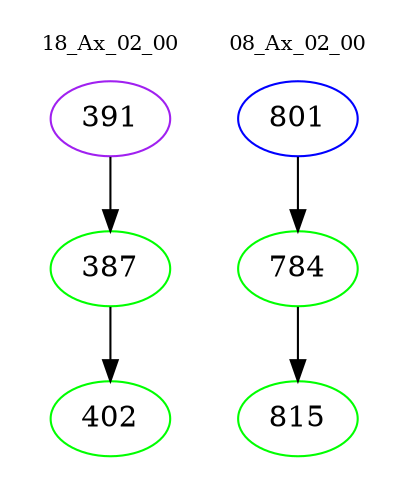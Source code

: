 digraph{
subgraph cluster_0 {
color = white
label = "18_Ax_02_00";
fontsize=10;
T0_391 [label="391", color="purple"]
T0_391 -> T0_387 [color="black"]
T0_387 [label="387", color="green"]
T0_387 -> T0_402 [color="black"]
T0_402 [label="402", color="green"]
}
subgraph cluster_1 {
color = white
label = "08_Ax_02_00";
fontsize=10;
T1_801 [label="801", color="blue"]
T1_801 -> T1_784 [color="black"]
T1_784 [label="784", color="green"]
T1_784 -> T1_815 [color="black"]
T1_815 [label="815", color="green"]
}
}
